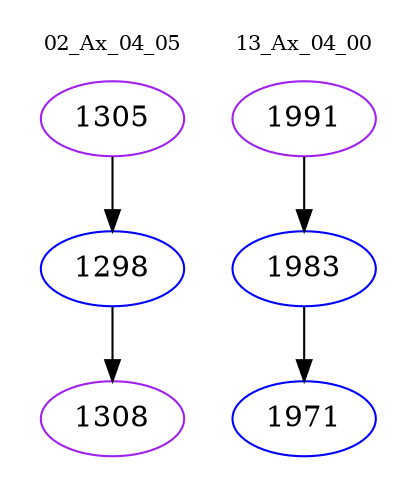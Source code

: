 digraph{
subgraph cluster_0 {
color = white
label = "02_Ax_04_05";
fontsize=10;
T0_1305 [label="1305", color="purple"]
T0_1305 -> T0_1298 [color="black"]
T0_1298 [label="1298", color="blue"]
T0_1298 -> T0_1308 [color="black"]
T0_1308 [label="1308", color="purple"]
}
subgraph cluster_1 {
color = white
label = "13_Ax_04_00";
fontsize=10;
T1_1991 [label="1991", color="purple"]
T1_1991 -> T1_1983 [color="black"]
T1_1983 [label="1983", color="blue"]
T1_1983 -> T1_1971 [color="black"]
T1_1971 [label="1971", color="blue"]
}
}
